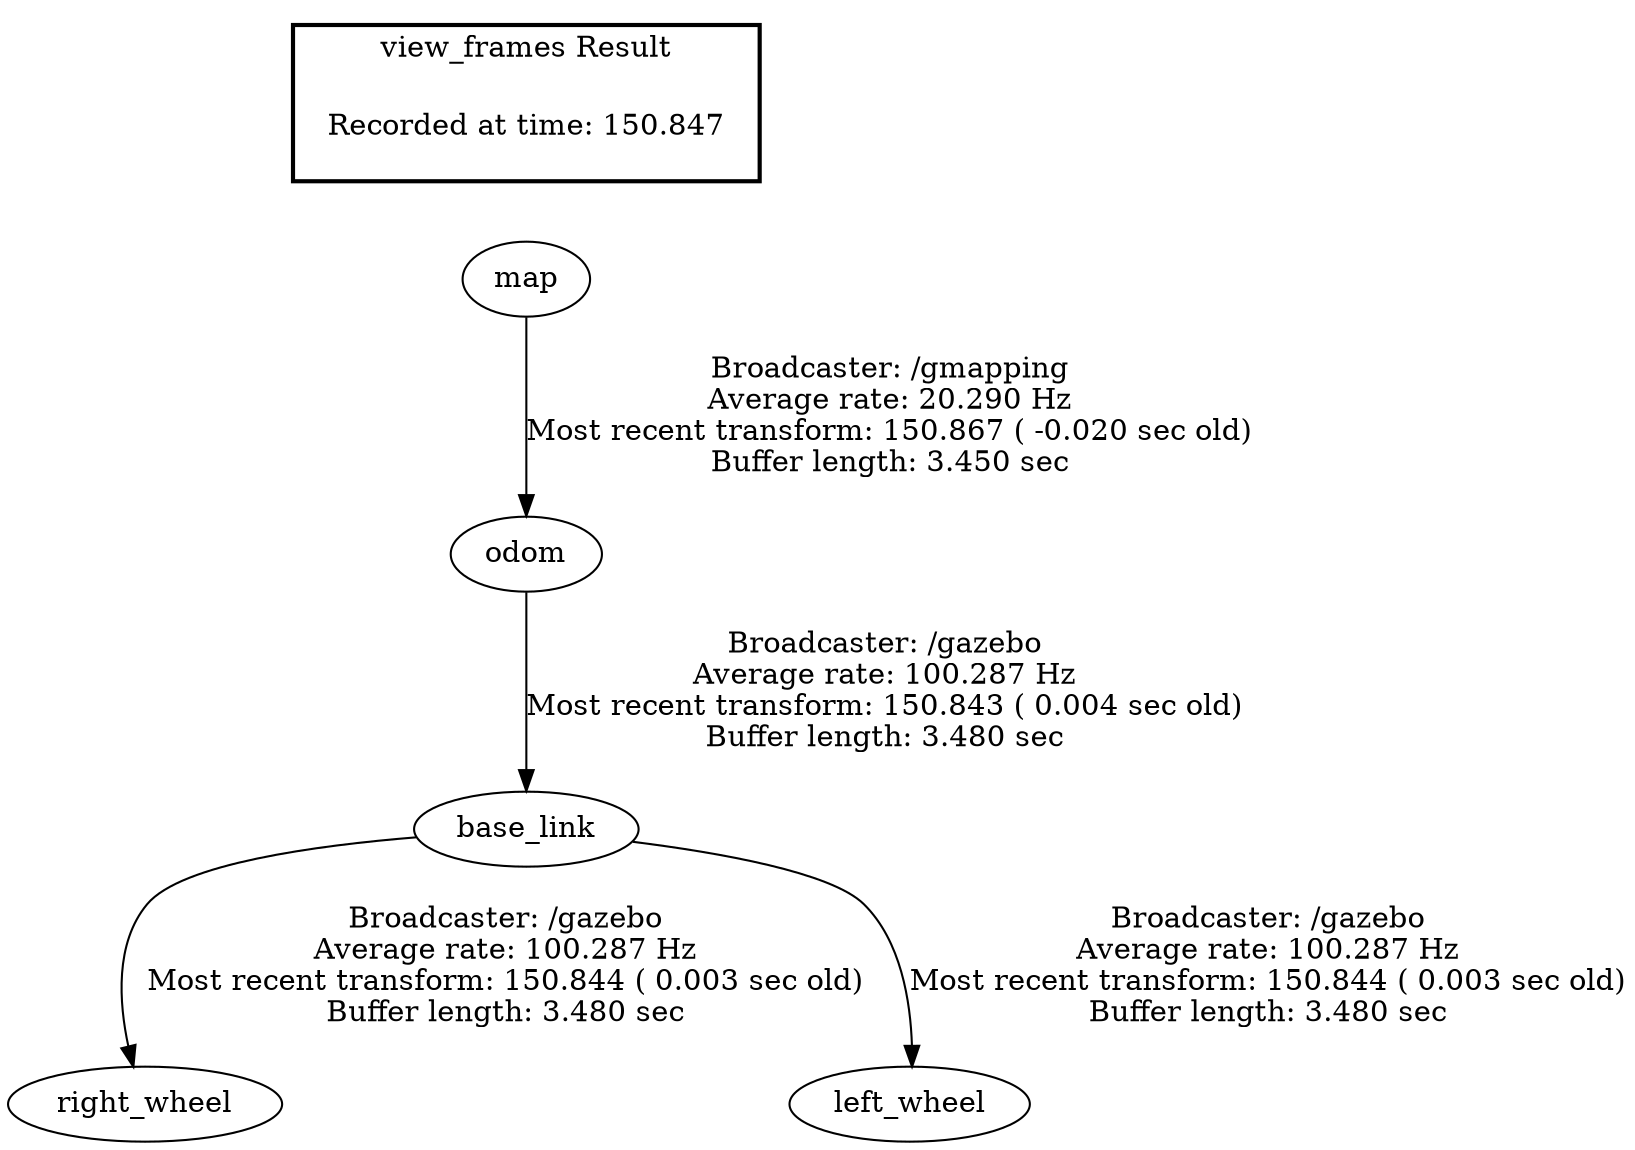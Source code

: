 digraph G {
"odom" -> "base_link"[label="Broadcaster: /gazebo\nAverage rate: 100.287 Hz\nMost recent transform: 150.843 ( 0.004 sec old)\nBuffer length: 3.480 sec\n"];
"map" -> "odom"[label="Broadcaster: /gmapping\nAverage rate: 20.290 Hz\nMost recent transform: 150.867 ( -0.020 sec old)\nBuffer length: 3.450 sec\n"];
"base_link" -> "right_wheel"[label="Broadcaster: /gazebo\nAverage rate: 100.287 Hz\nMost recent transform: 150.844 ( 0.003 sec old)\nBuffer length: 3.480 sec\n"];
"base_link" -> "left_wheel"[label="Broadcaster: /gazebo\nAverage rate: 100.287 Hz\nMost recent transform: 150.844 ( 0.003 sec old)\nBuffer length: 3.480 sec\n"];
edge [style=invis];
 subgraph cluster_legend { style=bold; color=black; label ="view_frames Result";
"Recorded at time: 150.847"[ shape=plaintext ] ;
 }->"map";
}